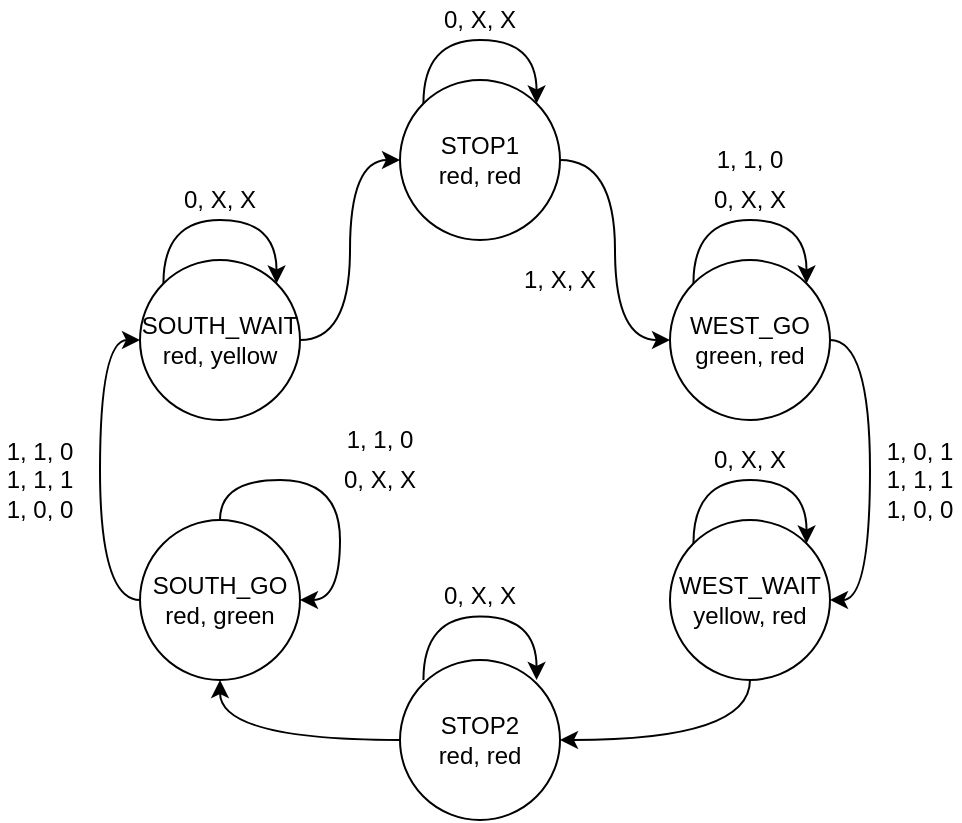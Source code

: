 <mxfile version="14.5.3" type="device"><diagram id="UhemaBRvHLfNSSg9XBK-" name="Page-1"><mxGraphModel dx="1422" dy="762" grid="1" gridSize="10" guides="1" tooltips="1" connect="1" arrows="1" fold="1" page="1" pageScale="1" pageWidth="583" pageHeight="827" math="0" shadow="0"><root><mxCell id="0"/><mxCell id="1" parent="0"/><mxCell id="0oUA-rk5GWOw3lKGC5H4-32" style="edgeStyle=orthogonalEdgeStyle;curved=1;rounded=0;orthogonalLoop=1;jettySize=auto;html=1;exitX=1;exitY=0.5;exitDx=0;exitDy=0;entryX=0;entryY=0.5;entryDx=0;entryDy=0;" edge="1" parent="1" source="0oUA-rk5GWOw3lKGC5H4-2" target="0oUA-rk5GWOw3lKGC5H4-3"><mxGeometry relative="1" as="geometry"/></mxCell><mxCell id="0oUA-rk5GWOw3lKGC5H4-2" value="STOP1&lt;br&gt;red, red" style="ellipse;whiteSpace=wrap;html=1;aspect=fixed;" vertex="1" parent="1"><mxGeometry x="252" y="210" width="80" height="80" as="geometry"/></mxCell><mxCell id="0oUA-rk5GWOw3lKGC5H4-29" style="edgeStyle=orthogonalEdgeStyle;curved=1;rounded=0;orthogonalLoop=1;jettySize=auto;html=1;exitX=1;exitY=0.5;exitDx=0;exitDy=0;entryX=1;entryY=0.5;entryDx=0;entryDy=0;" edge="1" parent="1" source="0oUA-rk5GWOw3lKGC5H4-3" target="0oUA-rk5GWOw3lKGC5H4-4"><mxGeometry relative="1" as="geometry"/></mxCell><mxCell id="0oUA-rk5GWOw3lKGC5H4-3" value="WEST_GO&lt;br&gt;green, red" style="ellipse;whiteSpace=wrap;html=1;aspect=fixed;" vertex="1" parent="1"><mxGeometry x="387" y="300" width="80" height="80" as="geometry"/></mxCell><mxCell id="0oUA-rk5GWOw3lKGC5H4-26" style="edgeStyle=orthogonalEdgeStyle;curved=1;rounded=0;orthogonalLoop=1;jettySize=auto;html=1;exitX=0.5;exitY=1;exitDx=0;exitDy=0;entryX=1;entryY=0.5;entryDx=0;entryDy=0;" edge="1" parent="1" source="0oUA-rk5GWOw3lKGC5H4-4" target="0oUA-rk5GWOw3lKGC5H4-5"><mxGeometry relative="1" as="geometry"/></mxCell><mxCell id="0oUA-rk5GWOw3lKGC5H4-4" value="WEST_WAIT&lt;br&gt;yellow, red" style="ellipse;whiteSpace=wrap;html=1;aspect=fixed;" vertex="1" parent="1"><mxGeometry x="387" y="430" width="80" height="80" as="geometry"/></mxCell><mxCell id="0oUA-rk5GWOw3lKGC5H4-27" style="edgeStyle=orthogonalEdgeStyle;curved=1;rounded=0;orthogonalLoop=1;jettySize=auto;html=1;exitX=0;exitY=0.5;exitDx=0;exitDy=0;entryX=0.5;entryY=1;entryDx=0;entryDy=0;" edge="1" parent="1" source="0oUA-rk5GWOw3lKGC5H4-5" target="0oUA-rk5GWOw3lKGC5H4-7"><mxGeometry relative="1" as="geometry"/></mxCell><mxCell id="0oUA-rk5GWOw3lKGC5H4-5" value="STOP2&lt;br&gt;red, red" style="ellipse;whiteSpace=wrap;html=1;aspect=fixed;" vertex="1" parent="1"><mxGeometry x="252" y="500" width="80" height="80" as="geometry"/></mxCell><mxCell id="0oUA-rk5GWOw3lKGC5H4-31" style="edgeStyle=orthogonalEdgeStyle;curved=1;rounded=0;orthogonalLoop=1;jettySize=auto;html=1;exitX=1;exitY=0.5;exitDx=0;exitDy=0;entryX=0;entryY=0.5;entryDx=0;entryDy=0;" edge="1" parent="1" source="0oUA-rk5GWOw3lKGC5H4-6" target="0oUA-rk5GWOw3lKGC5H4-2"><mxGeometry relative="1" as="geometry"/></mxCell><mxCell id="0oUA-rk5GWOw3lKGC5H4-6" value="SOUTH_WAIT&lt;br&gt;red, yellow" style="ellipse;whiteSpace=wrap;html=1;aspect=fixed;" vertex="1" parent="1"><mxGeometry x="122" y="300" width="80" height="80" as="geometry"/></mxCell><mxCell id="0oUA-rk5GWOw3lKGC5H4-28" style="edgeStyle=orthogonalEdgeStyle;curved=1;rounded=0;orthogonalLoop=1;jettySize=auto;html=1;exitX=0;exitY=0.5;exitDx=0;exitDy=0;entryX=0;entryY=0.5;entryDx=0;entryDy=0;" edge="1" parent="1" source="0oUA-rk5GWOw3lKGC5H4-7" target="0oUA-rk5GWOw3lKGC5H4-6"><mxGeometry relative="1" as="geometry"/></mxCell><mxCell id="0oUA-rk5GWOw3lKGC5H4-7" value="SOUTH_GO&lt;br&gt;red, green" style="ellipse;whiteSpace=wrap;html=1;aspect=fixed;" vertex="1" parent="1"><mxGeometry x="122" y="430" width="80" height="80" as="geometry"/></mxCell><mxCell id="0oUA-rk5GWOw3lKGC5H4-9" value="0, X, X" style="text;html=1;strokeColor=none;fillColor=none;align=center;verticalAlign=middle;whiteSpace=wrap;rounded=0;" vertex="1" parent="1"><mxGeometry x="272" y="170" width="40" height="20" as="geometry"/></mxCell><mxCell id="0oUA-rk5GWOw3lKGC5H4-16" value="0, X, X" style="text;html=1;strokeColor=none;fillColor=none;align=center;verticalAlign=middle;whiteSpace=wrap;rounded=0;" vertex="1" parent="1"><mxGeometry x="407" y="260" width="40" height="20" as="geometry"/></mxCell><mxCell id="0oUA-rk5GWOw3lKGC5H4-18" value="0, X, X" style="text;html=1;strokeColor=none;fillColor=none;align=center;verticalAlign=middle;whiteSpace=wrap;rounded=0;" vertex="1" parent="1"><mxGeometry x="407" y="390" width="40" height="20" as="geometry"/></mxCell><mxCell id="0oUA-rk5GWOw3lKGC5H4-20" value="0, X, X" style="text;html=1;strokeColor=none;fillColor=none;align=center;verticalAlign=middle;whiteSpace=wrap;rounded=0;" vertex="1" parent="1"><mxGeometry x="272" y="458.28" width="40" height="20" as="geometry"/></mxCell><mxCell id="0oUA-rk5GWOw3lKGC5H4-22" value="0, X, X" style="text;html=1;strokeColor=none;fillColor=none;align=center;verticalAlign=middle;whiteSpace=wrap;rounded=0;" vertex="1" parent="1"><mxGeometry x="222" y="400" width="40" height="20" as="geometry"/></mxCell><mxCell id="0oUA-rk5GWOw3lKGC5H4-24" value="0, X, X" style="text;html=1;strokeColor=none;fillColor=none;align=center;verticalAlign=middle;whiteSpace=wrap;rounded=0;" vertex="1" parent="1"><mxGeometry x="142" y="260" width="40" height="20" as="geometry"/></mxCell><mxCell id="0oUA-rk5GWOw3lKGC5H4-33" value="1, X, X" style="text;html=1;strokeColor=none;fillColor=none;align=center;verticalAlign=middle;whiteSpace=wrap;rounded=0;" vertex="1" parent="1"><mxGeometry x="312" y="300" width="40" height="20" as="geometry"/></mxCell><mxCell id="0oUA-rk5GWOw3lKGC5H4-34" value="1, 1, 0" style="text;html=1;strokeColor=none;fillColor=none;align=center;verticalAlign=middle;whiteSpace=wrap;rounded=0;" vertex="1" parent="1"><mxGeometry x="407" y="240" width="40" height="20" as="geometry"/></mxCell><mxCell id="0oUA-rk5GWOw3lKGC5H4-36" value="1, 1, 0" style="text;html=1;strokeColor=none;fillColor=none;align=center;verticalAlign=middle;whiteSpace=wrap;rounded=0;" vertex="1" parent="1"><mxGeometry x="222" y="380" width="40" height="20" as="geometry"/></mxCell><mxCell id="0oUA-rk5GWOw3lKGC5H4-37" style="edgeStyle=orthogonalEdgeStyle;curved=1;rounded=0;orthogonalLoop=1;jettySize=auto;html=1;exitX=0.5;exitY=0;exitDx=0;exitDy=0;entryX=1;entryY=0.5;entryDx=0;entryDy=0;" edge="1" parent="1" source="0oUA-rk5GWOw3lKGC5H4-7" target="0oUA-rk5GWOw3lKGC5H4-7"><mxGeometry relative="1" as="geometry"/></mxCell><mxCell id="0oUA-rk5GWOw3lKGC5H4-40" style="edgeStyle=orthogonalEdgeStyle;curved=1;rounded=0;orthogonalLoop=1;jettySize=auto;html=1;exitX=0;exitY=0;exitDx=0;exitDy=0;entryX=1;entryY=0;entryDx=0;entryDy=0;" edge="1" parent="1" source="0oUA-rk5GWOw3lKGC5H4-3" target="0oUA-rk5GWOw3lKGC5H4-3"><mxGeometry relative="1" as="geometry"><Array as="points"><mxPoint x="399" y="280"/><mxPoint x="455" y="280"/></Array></mxGeometry></mxCell><mxCell id="0oUA-rk5GWOw3lKGC5H4-42" style="edgeStyle=orthogonalEdgeStyle;curved=1;rounded=0;orthogonalLoop=1;jettySize=auto;html=1;exitX=0;exitY=0;exitDx=0;exitDy=0;entryX=1;entryY=0;entryDx=0;entryDy=0;" edge="1" parent="1"><mxGeometry relative="1" as="geometry"><mxPoint x="398.716" y="441.716" as="sourcePoint"/><mxPoint x="455.284" y="441.716" as="targetPoint"/><Array as="points"><mxPoint x="399" y="410"/><mxPoint x="455" y="410"/></Array></mxGeometry></mxCell><mxCell id="0oUA-rk5GWOw3lKGC5H4-43" style="edgeStyle=orthogonalEdgeStyle;curved=1;rounded=0;orthogonalLoop=1;jettySize=auto;html=1;exitX=0;exitY=0;exitDx=0;exitDy=0;entryX=1;entryY=0;entryDx=0;entryDy=0;" edge="1" parent="1"><mxGeometry relative="1" as="geometry"><mxPoint x="263.716" y="509.996" as="sourcePoint"/><mxPoint x="320.284" y="509.996" as="targetPoint"/><Array as="points"><mxPoint x="264" y="478.28"/><mxPoint x="320" y="478.28"/></Array></mxGeometry></mxCell><mxCell id="0oUA-rk5GWOw3lKGC5H4-44" style="edgeStyle=orthogonalEdgeStyle;curved=1;rounded=0;orthogonalLoop=1;jettySize=auto;html=1;exitX=0;exitY=0;exitDx=0;exitDy=0;entryX=1;entryY=0;entryDx=0;entryDy=0;" edge="1" parent="1"><mxGeometry relative="1" as="geometry"><mxPoint x="133.716" y="311.716" as="sourcePoint"/><mxPoint x="190.284" y="311.716" as="targetPoint"/><Array as="points"><mxPoint x="134" y="280"/><mxPoint x="190" y="280"/></Array></mxGeometry></mxCell><mxCell id="0oUA-rk5GWOw3lKGC5H4-45" style="edgeStyle=orthogonalEdgeStyle;curved=1;rounded=0;orthogonalLoop=1;jettySize=auto;html=1;exitX=0;exitY=0;exitDx=0;exitDy=0;entryX=1;entryY=0;entryDx=0;entryDy=0;" edge="1" parent="1"><mxGeometry relative="1" as="geometry"><mxPoint x="263.716" y="221.716" as="sourcePoint"/><mxPoint x="320.284" y="221.716" as="targetPoint"/><Array as="points"><mxPoint x="264" y="190"/><mxPoint x="320" y="190"/></Array></mxGeometry></mxCell><mxCell id="0oUA-rk5GWOw3lKGC5H4-46" value="1, 0, 1&lt;br&gt;1, 1, 1&lt;br&gt;1, 0, 0" style="text;html=1;strokeColor=none;fillColor=none;align=center;verticalAlign=middle;whiteSpace=wrap;rounded=0;" vertex="1" parent="1"><mxGeometry x="492" y="380" width="40" height="60" as="geometry"/></mxCell><mxCell id="0oUA-rk5GWOw3lKGC5H4-47" value="1, 1, 0&lt;br&gt;1, 1, 1&lt;br&gt;1, 0, 0" style="text;html=1;strokeColor=none;fillColor=none;align=center;verticalAlign=middle;whiteSpace=wrap;rounded=0;" vertex="1" parent="1"><mxGeometry x="52" y="380" width="40" height="60" as="geometry"/></mxCell></root></mxGraphModel></diagram></mxfile>
